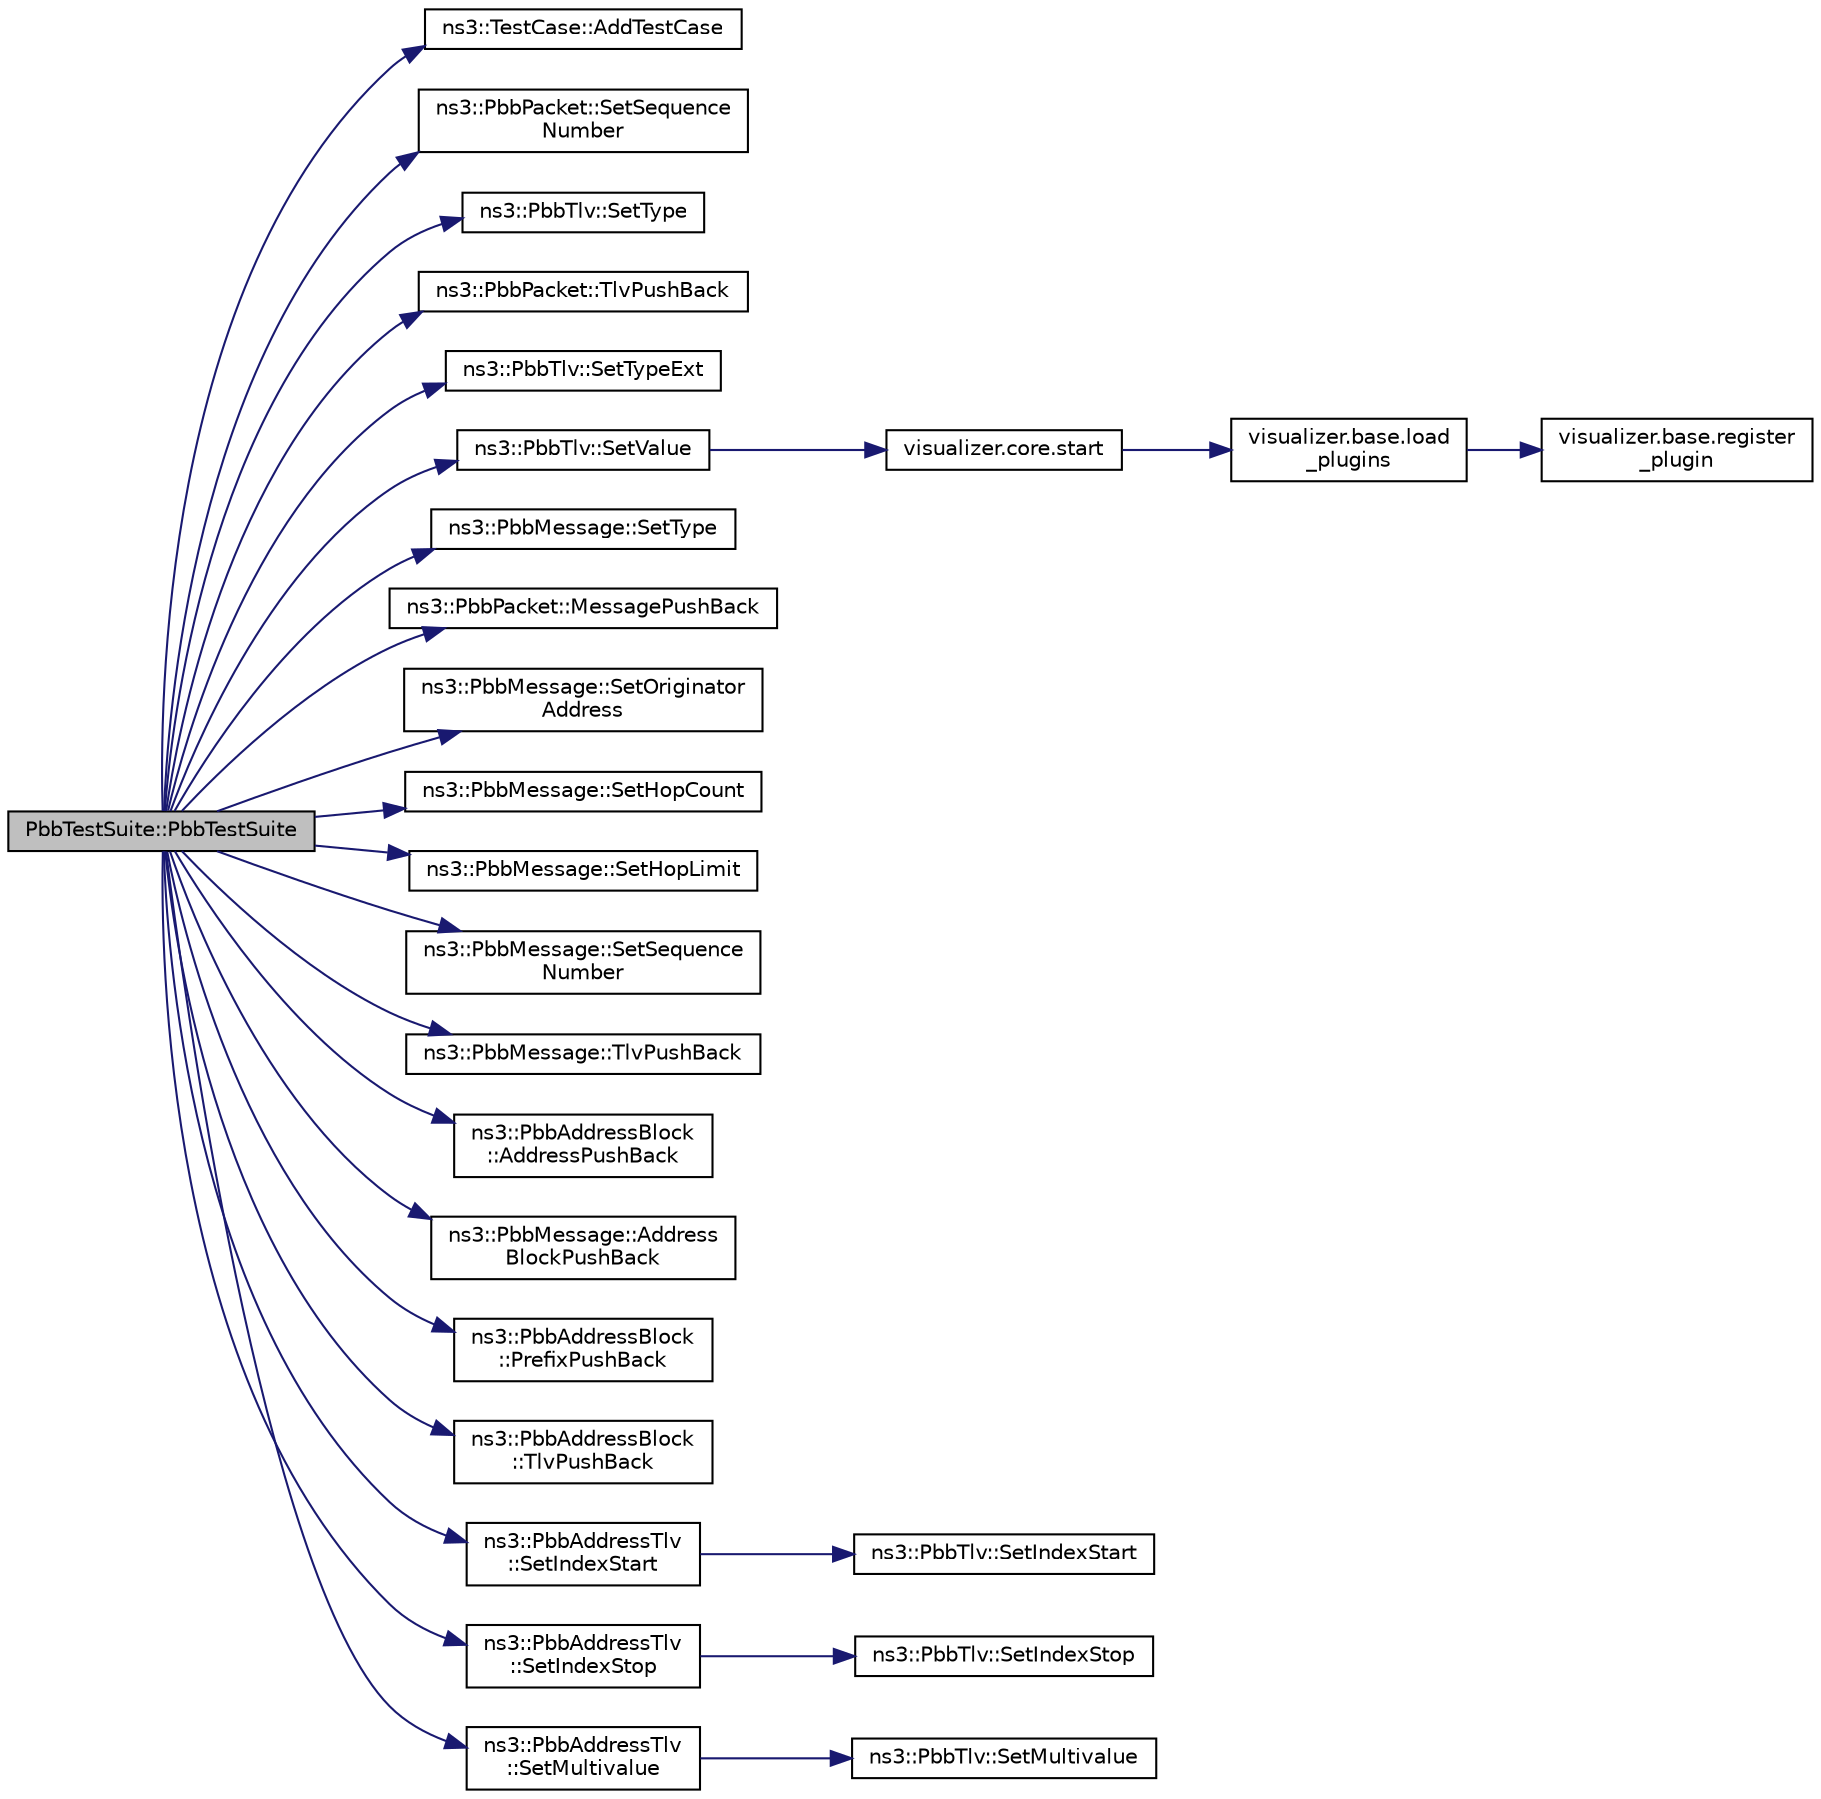digraph "PbbTestSuite::PbbTestSuite"
{
  edge [fontname="Helvetica",fontsize="10",labelfontname="Helvetica",labelfontsize="10"];
  node [fontname="Helvetica",fontsize="10",shape=record];
  rankdir="LR";
  Node1 [label="PbbTestSuite::PbbTestSuite",height=0.2,width=0.4,color="black", fillcolor="grey75", style="filled", fontcolor="black"];
  Node1 -> Node2 [color="midnightblue",fontsize="10",style="solid"];
  Node2 [label="ns3::TestCase::AddTestCase",height=0.2,width=0.4,color="black", fillcolor="white", style="filled",URL="$dd/d88/classns3_1_1TestCase.html#a3718088e3eefd5d6454569d2e0ddd835",tooltip="Add an individual child TestCase to this test suite. "];
  Node1 -> Node3 [color="midnightblue",fontsize="10",style="solid"];
  Node3 [label="ns3::PbbPacket::SetSequence\lNumber",height=0.2,width=0.4,color="black", fillcolor="white", style="filled",URL="$d7/d31/classns3_1_1PbbPacket.html#a7d6a1602be86109760d0f26ff9bbbb8e",tooltip="Sets the sequence number of this packet. "];
  Node1 -> Node4 [color="midnightblue",fontsize="10",style="solid"];
  Node4 [label="ns3::PbbTlv::SetType",height=0.2,width=0.4,color="black", fillcolor="white", style="filled",URL="$db/dfb/classns3_1_1PbbTlv.html#a90a0452018ed364ac37c3ad116dd718b",tooltip="Sets the type of this TLV. "];
  Node1 -> Node5 [color="midnightblue",fontsize="10",style="solid"];
  Node5 [label="ns3::PbbPacket::TlvPushBack",height=0.2,width=0.4,color="black", fillcolor="white", style="filled",URL="$d7/d31/classns3_1_1PbbPacket.html#a34935793e729a106c176db99c969cb42",tooltip="Appends a packet TLV to the back of this packet. "];
  Node1 -> Node6 [color="midnightblue",fontsize="10",style="solid"];
  Node6 [label="ns3::PbbTlv::SetTypeExt",height=0.2,width=0.4,color="black", fillcolor="white", style="filled",URL="$db/dfb/classns3_1_1PbbTlv.html#aebc3df25cac008223fda7d3954c17638",tooltip="Sets the type extension of this TLV. "];
  Node1 -> Node7 [color="midnightblue",fontsize="10",style="solid"];
  Node7 [label="ns3::PbbTlv::SetValue",height=0.2,width=0.4,color="black", fillcolor="white", style="filled",URL="$db/dfb/classns3_1_1PbbTlv.html#a1ca7d32f9b68990225f3267c2cc09f11",tooltip="Sets the value of this message to the specified buffer. "];
  Node7 -> Node8 [color="midnightblue",fontsize="10",style="solid"];
  Node8 [label="visualizer.core.start",height=0.2,width=0.4,color="black", fillcolor="white", style="filled",URL="$df/d6c/namespacevisualizer_1_1core.html#a2a35e5d8a34af358b508dac8635754e0"];
  Node8 -> Node9 [color="midnightblue",fontsize="10",style="solid"];
  Node9 [label="visualizer.base.load\l_plugins",height=0.2,width=0.4,color="black", fillcolor="white", style="filled",URL="$d4/d39/namespacevisualizer_1_1base.html#ad171497a5ff1afe0a73bedaebf35448f"];
  Node9 -> Node10 [color="midnightblue",fontsize="10",style="solid"];
  Node10 [label="visualizer.base.register\l_plugin",height=0.2,width=0.4,color="black", fillcolor="white", style="filled",URL="$d4/d39/namespacevisualizer_1_1base.html#a6b0ffcff1e17ec4027496f50177e5b9e"];
  Node1 -> Node11 [color="midnightblue",fontsize="10",style="solid"];
  Node11 [label="ns3::PbbMessage::SetType",height=0.2,width=0.4,color="black", fillcolor="white", style="filled",URL="$d7/d6a/classns3_1_1PbbMessage.html#a4b3d1eaabd3e7412a46ac79bf3360dac",tooltip="Sets the type for this message. "];
  Node1 -> Node12 [color="midnightblue",fontsize="10",style="solid"];
  Node12 [label="ns3::PbbPacket::MessagePushBack",height=0.2,width=0.4,color="black", fillcolor="white", style="filled",URL="$d7/d31/classns3_1_1PbbPacket.html#a4a3170001ef758d9c9c4375b8f089826",tooltip="Appends a message to the back of this packet. "];
  Node1 -> Node13 [color="midnightblue",fontsize="10",style="solid"];
  Node13 [label="ns3::PbbMessage::SetOriginator\lAddress",height=0.2,width=0.4,color="black", fillcolor="white", style="filled",URL="$d7/d6a/classns3_1_1PbbMessage.html#a52ac135a2bec53db5e8f46b8b8a25e7c",tooltip="Sets the address for the node that created this packet. "];
  Node1 -> Node14 [color="midnightblue",fontsize="10",style="solid"];
  Node14 [label="ns3::PbbMessage::SetHopCount",height=0.2,width=0.4,color="black", fillcolor="white", style="filled",URL="$d7/d6a/classns3_1_1PbbMessage.html#a882ec7e2e9a9dff6297152c196d54ce4",tooltip="Sets the current number of hops this message has traveled. "];
  Node1 -> Node15 [color="midnightblue",fontsize="10",style="solid"];
  Node15 [label="ns3::PbbMessage::SetHopLimit",height=0.2,width=0.4,color="black", fillcolor="white", style="filled",URL="$d7/d6a/classns3_1_1PbbMessage.html#a532a7e5e135f7491f8a84ab1dfadd28f",tooltip="Sets the maximum number of hops this message should travel. "];
  Node1 -> Node16 [color="midnightblue",fontsize="10",style="solid"];
  Node16 [label="ns3::PbbMessage::SetSequence\lNumber",height=0.2,width=0.4,color="black", fillcolor="white", style="filled",URL="$d7/d6a/classns3_1_1PbbMessage.html#a8c24696ac67507afa03c9750daccc47d",tooltip="Sets the sequence number of this message. "];
  Node1 -> Node17 [color="midnightblue",fontsize="10",style="solid"];
  Node17 [label="ns3::PbbMessage::TlvPushBack",height=0.2,width=0.4,color="black", fillcolor="white", style="filled",URL="$d7/d6a/classns3_1_1PbbMessage.html#aac70b2672f79765cf5cc5b6666018165",tooltip="Appends a message TLV to the back of this message. "];
  Node1 -> Node18 [color="midnightblue",fontsize="10",style="solid"];
  Node18 [label="ns3::PbbAddressBlock\l::AddressPushBack",height=0.2,width=0.4,color="black", fillcolor="white", style="filled",URL="$d7/d4c/classns3_1_1PbbAddressBlock.html#a7be545a53d69bd426dbebcf752ed8371",tooltip="Appends an address to the back of this block. "];
  Node1 -> Node19 [color="midnightblue",fontsize="10",style="solid"];
  Node19 [label="ns3::PbbMessage::Address\lBlockPushBack",height=0.2,width=0.4,color="black", fillcolor="white", style="filled",URL="$d7/d6a/classns3_1_1PbbMessage.html#a5f623bad2fb1adde7da885e1c92d5311",tooltip="Appends an address block to the front of this message. "];
  Node1 -> Node20 [color="midnightblue",fontsize="10",style="solid"];
  Node20 [label="ns3::PbbAddressBlock\l::PrefixPushBack",height=0.2,width=0.4,color="black", fillcolor="white", style="filled",URL="$d7/d4c/classns3_1_1PbbAddressBlock.html#a8e6f539ccffd043a2890396d882d0a42",tooltip="Appends a prefix to the back of this block. "];
  Node1 -> Node21 [color="midnightblue",fontsize="10",style="solid"];
  Node21 [label="ns3::PbbAddressBlock\l::TlvPushBack",height=0.2,width=0.4,color="black", fillcolor="white", style="filled",URL="$d7/d4c/classns3_1_1PbbAddressBlock.html#a6e33cd1452dd3ff753de3e3c99e473a5",tooltip="Appends an address TLV to the back of this message. "];
  Node1 -> Node22 [color="midnightblue",fontsize="10",style="solid"];
  Node22 [label="ns3::PbbAddressTlv\l::SetIndexStart",height=0.2,width=0.4,color="black", fillcolor="white", style="filled",URL="$d7/d87/classns3_1_1PbbAddressTlv.html#a82d685ae4e4e2f6d2532cb212f5b2797",tooltip="Sets the index of the first address in the associated address block that this address TLV applies to..."];
  Node22 -> Node23 [color="midnightblue",fontsize="10",style="solid"];
  Node23 [label="ns3::PbbTlv::SetIndexStart",height=0.2,width=0.4,color="black", fillcolor="white", style="filled",URL="$db/dfb/classns3_1_1PbbTlv.html#ab694f311c0727b385edb6124aed671cf",tooltip="Set an index as starting point. "];
  Node1 -> Node24 [color="midnightblue",fontsize="10",style="solid"];
  Node24 [label="ns3::PbbAddressTlv\l::SetIndexStop",height=0.2,width=0.4,color="black", fillcolor="white", style="filled",URL="$d7/d87/classns3_1_1PbbAddressTlv.html#af37ebd0d99b8b894fee7cca449d7adb9",tooltip="Sets the index of the last address in the associated address block that this address TLV applies to..."];
  Node24 -> Node25 [color="midnightblue",fontsize="10",style="solid"];
  Node25 [label="ns3::PbbTlv::SetIndexStop",height=0.2,width=0.4,color="black", fillcolor="white", style="filled",URL="$db/dfb/classns3_1_1PbbTlv.html#aa1b76790c014665aa25787fa57c3e92c",tooltip="Set an index as stop point. "];
  Node1 -> Node26 [color="midnightblue",fontsize="10",style="solid"];
  Node26 [label="ns3::PbbAddressTlv\l::SetMultivalue",height=0.2,width=0.4,color="black", fillcolor="white", style="filled",URL="$d7/d87/classns3_1_1PbbAddressTlv.html#a305d359c769545937dc5f1fb20d74d1a",tooltip="Sets whether or not this address TLV is \"multivalue\". "];
  Node26 -> Node27 [color="midnightblue",fontsize="10",style="solid"];
  Node27 [label="ns3::PbbTlv::SetMultivalue",height=0.2,width=0.4,color="black", fillcolor="white", style="filled",URL="$db/dfb/classns3_1_1PbbTlv.html#aa2f2d344c6f13542b9d299f0d4ee256e",tooltip="Set the multivalue parameter. "];
}
